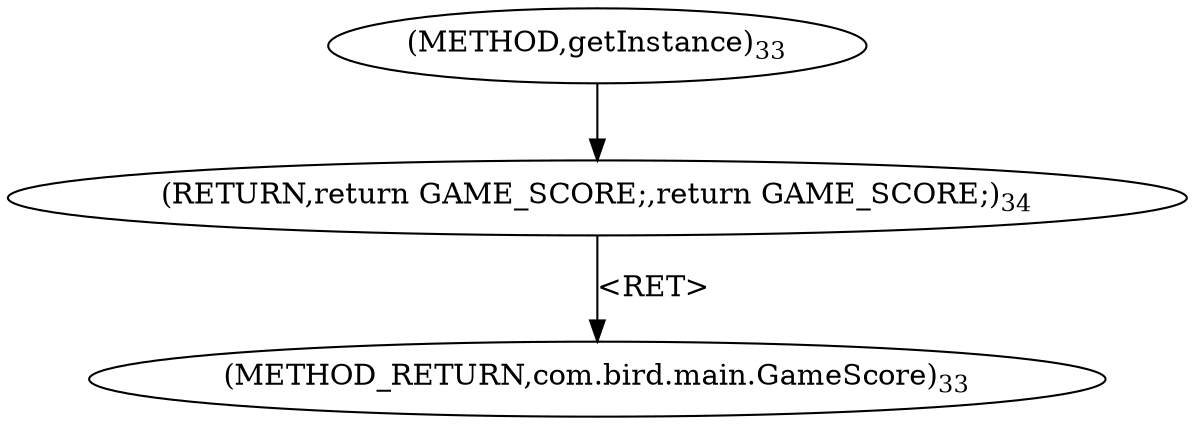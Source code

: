 digraph "getInstance" {  
"59" [label = <(METHOD,getInstance)<SUB>33</SUB>> ]
"67" [label = <(METHOD_RETURN,com.bird.main.GameScore)<SUB>33</SUB>> ]
"61" [label = <(RETURN,return GAME_SCORE;,return GAME_SCORE;)<SUB>34</SUB>> ]
  "61" -> "67"  [ label = "&lt;RET&gt;"] 
  "59" -> "61" 
}
